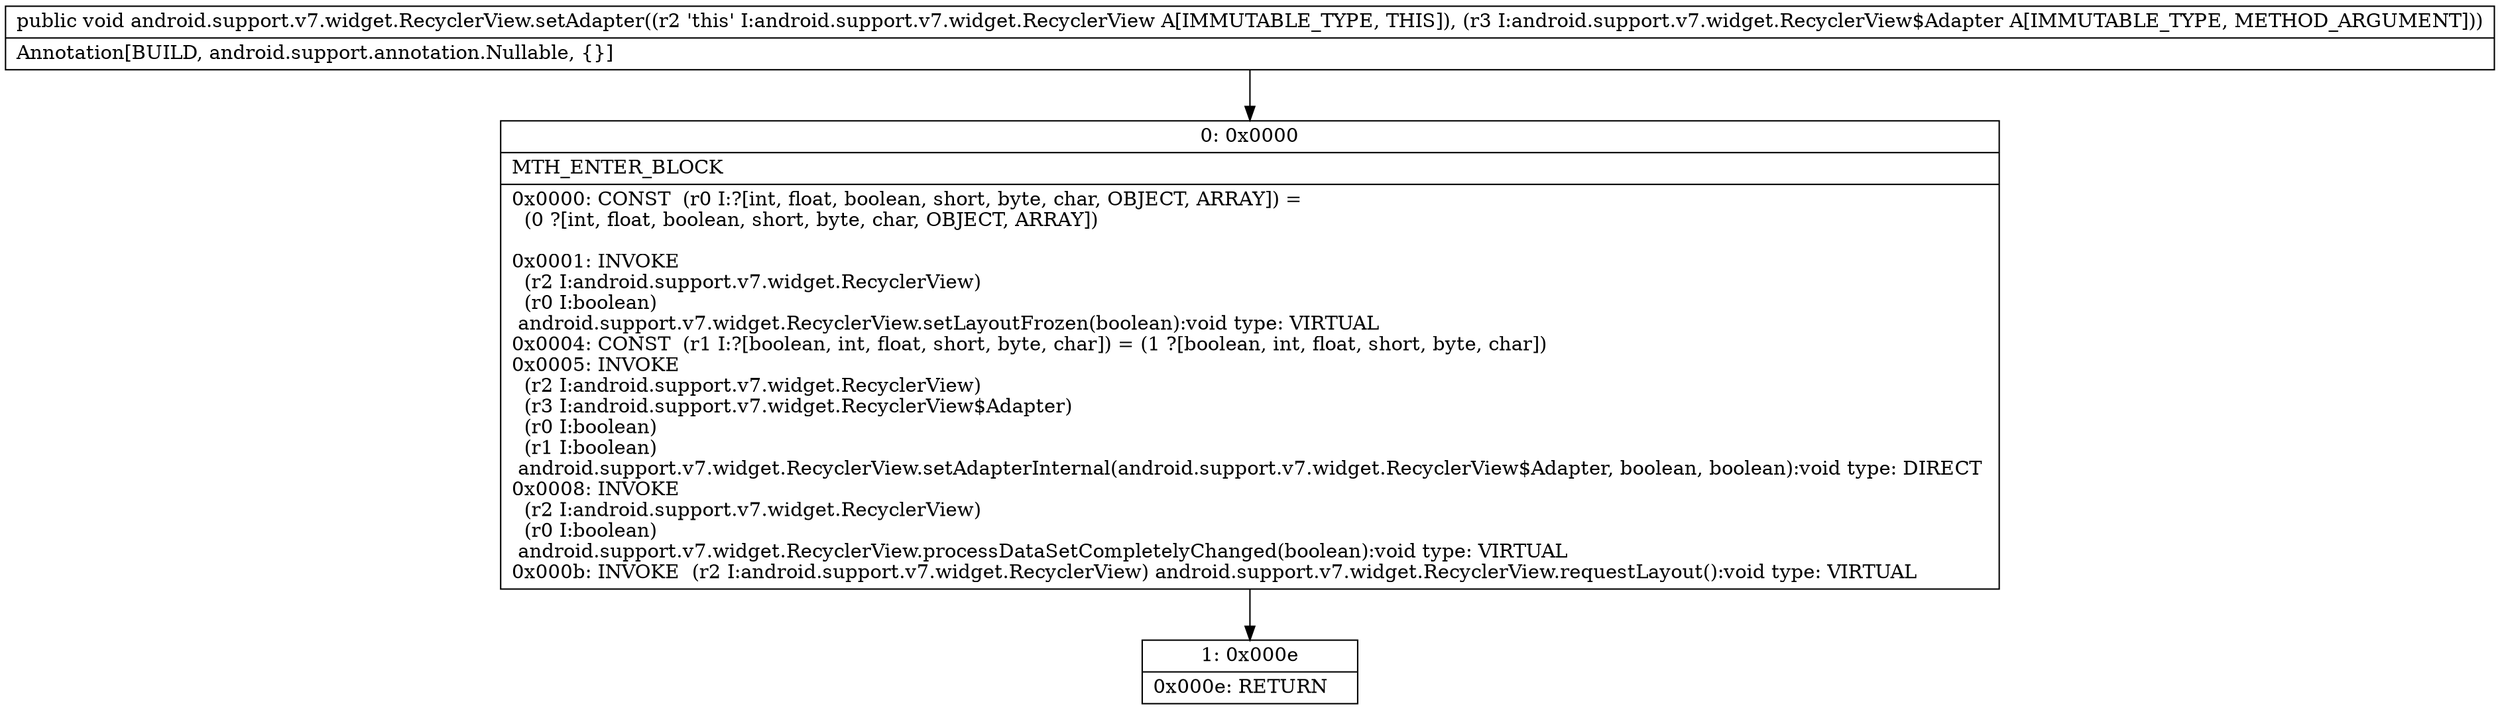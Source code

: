 digraph "CFG forandroid.support.v7.widget.RecyclerView.setAdapter(Landroid\/support\/v7\/widget\/RecyclerView$Adapter;)V" {
Node_0 [shape=record,label="{0\:\ 0x0000|MTH_ENTER_BLOCK\l|0x0000: CONST  (r0 I:?[int, float, boolean, short, byte, char, OBJECT, ARRAY]) = \l  (0 ?[int, float, boolean, short, byte, char, OBJECT, ARRAY])\l \l0x0001: INVOKE  \l  (r2 I:android.support.v7.widget.RecyclerView)\l  (r0 I:boolean)\l android.support.v7.widget.RecyclerView.setLayoutFrozen(boolean):void type: VIRTUAL \l0x0004: CONST  (r1 I:?[boolean, int, float, short, byte, char]) = (1 ?[boolean, int, float, short, byte, char]) \l0x0005: INVOKE  \l  (r2 I:android.support.v7.widget.RecyclerView)\l  (r3 I:android.support.v7.widget.RecyclerView$Adapter)\l  (r0 I:boolean)\l  (r1 I:boolean)\l android.support.v7.widget.RecyclerView.setAdapterInternal(android.support.v7.widget.RecyclerView$Adapter, boolean, boolean):void type: DIRECT \l0x0008: INVOKE  \l  (r2 I:android.support.v7.widget.RecyclerView)\l  (r0 I:boolean)\l android.support.v7.widget.RecyclerView.processDataSetCompletelyChanged(boolean):void type: VIRTUAL \l0x000b: INVOKE  (r2 I:android.support.v7.widget.RecyclerView) android.support.v7.widget.RecyclerView.requestLayout():void type: VIRTUAL \l}"];
Node_1 [shape=record,label="{1\:\ 0x000e|0x000e: RETURN   \l}"];
MethodNode[shape=record,label="{public void android.support.v7.widget.RecyclerView.setAdapter((r2 'this' I:android.support.v7.widget.RecyclerView A[IMMUTABLE_TYPE, THIS]), (r3 I:android.support.v7.widget.RecyclerView$Adapter A[IMMUTABLE_TYPE, METHOD_ARGUMENT]))  | Annotation[BUILD, android.support.annotation.Nullable, \{\}]\l}"];
MethodNode -> Node_0;
Node_0 -> Node_1;
}

